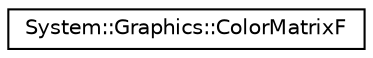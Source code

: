 digraph G
{
  edge [fontname="Helvetica",fontsize="10",labelfontname="Helvetica",labelfontsize="10"];
  node [fontname="Helvetica",fontsize="10",shape=record];
  rankdir="LR";
  Node1 [label="System::Graphics::ColorMatrixF",height=0.2,width=0.4,color="black", fillcolor="white", style="filled",URL="$class_system_1_1_graphics_1_1_color_matrix_f.html"];
}
